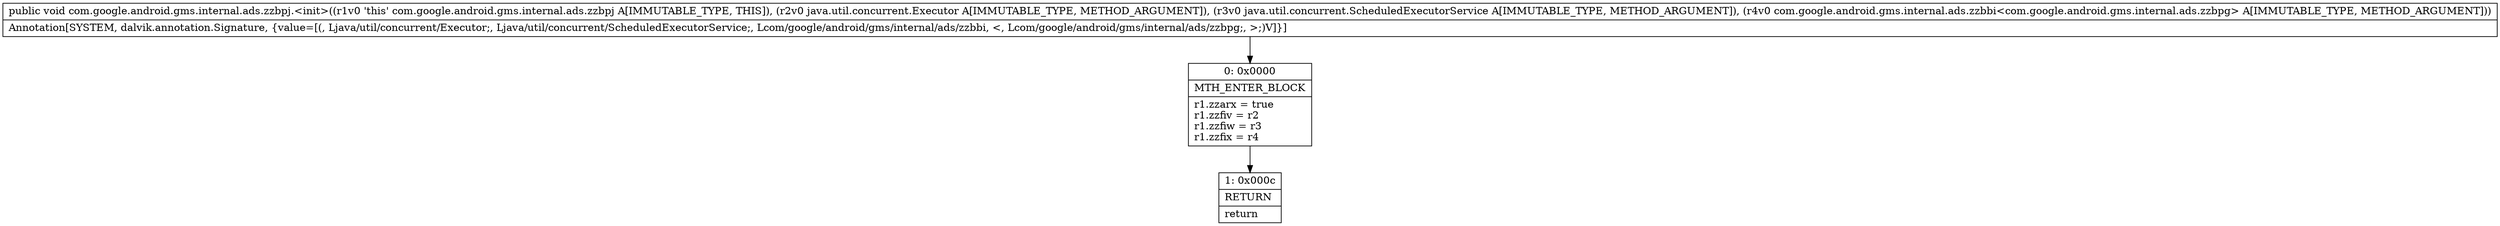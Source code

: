 digraph "CFG forcom.google.android.gms.internal.ads.zzbpj.\<init\>(Ljava\/util\/concurrent\/Executor;Ljava\/util\/concurrent\/ScheduledExecutorService;Lcom\/google\/android\/gms\/internal\/ads\/zzbbi;)V" {
Node_0 [shape=record,label="{0\:\ 0x0000|MTH_ENTER_BLOCK\l|r1.zzarx = true\lr1.zzfiv = r2\lr1.zzfiw = r3\lr1.zzfix = r4\l}"];
Node_1 [shape=record,label="{1\:\ 0x000c|RETURN\l|return\l}"];
MethodNode[shape=record,label="{public void com.google.android.gms.internal.ads.zzbpj.\<init\>((r1v0 'this' com.google.android.gms.internal.ads.zzbpj A[IMMUTABLE_TYPE, THIS]), (r2v0 java.util.concurrent.Executor A[IMMUTABLE_TYPE, METHOD_ARGUMENT]), (r3v0 java.util.concurrent.ScheduledExecutorService A[IMMUTABLE_TYPE, METHOD_ARGUMENT]), (r4v0 com.google.android.gms.internal.ads.zzbbi\<com.google.android.gms.internal.ads.zzbpg\> A[IMMUTABLE_TYPE, METHOD_ARGUMENT]))  | Annotation[SYSTEM, dalvik.annotation.Signature, \{value=[(, Ljava\/util\/concurrent\/Executor;, Ljava\/util\/concurrent\/ScheduledExecutorService;, Lcom\/google\/android\/gms\/internal\/ads\/zzbbi, \<, Lcom\/google\/android\/gms\/internal\/ads\/zzbpg;, \>;)V]\}]\l}"];
MethodNode -> Node_0;
Node_0 -> Node_1;
}

